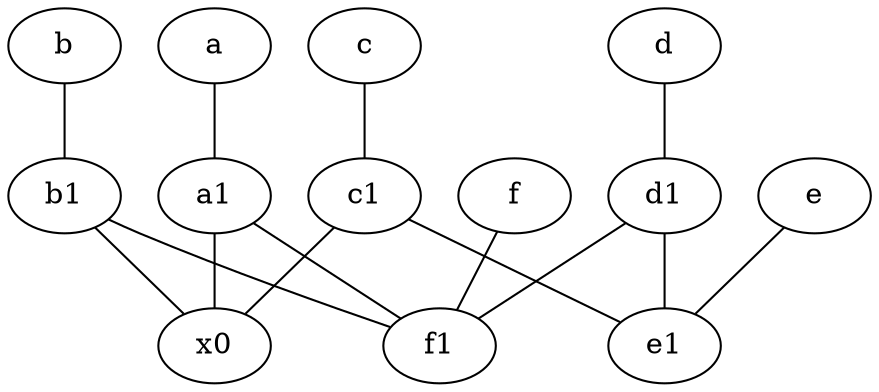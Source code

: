 graph {
	node [labelfontsize=50]
	b1 [labelfontsize=50 pos="9,4!"]
	a [labelfontsize=50 pos="8,2!"]
	b [labelfontsize=50 pos="10,4!"]
	e1 [labelfontsize=50 pos="7,7!"]
	e [labelfontsize=50 pos="7,9!"]
	a1 [labelfontsize=50 pos="8,3!"]
	f [labelfontsize=50 pos="3,9!"]
	x0 [labelfontsize=50]
	c1 [labelfontsize=50 pos="4.5,3!"]
	f1 [labelfontsize=50 pos="3,8!"]
	d1 [labelfontsize=50 pos="3,5!"]
	d [labelfontsize=50 pos="2,5!"]
	c [labelfontsize=50 pos="4.5,2!"]
	a1 -- f1
	e -- e1
	c -- c1
	d -- d1
	b1 -- f1
	a1 -- x0
	c1 -- e1
	b1 -- x0
	a -- a1
	f -- f1
	b -- b1
	d1 -- f1
	d1 -- e1
	c1 -- x0
}
